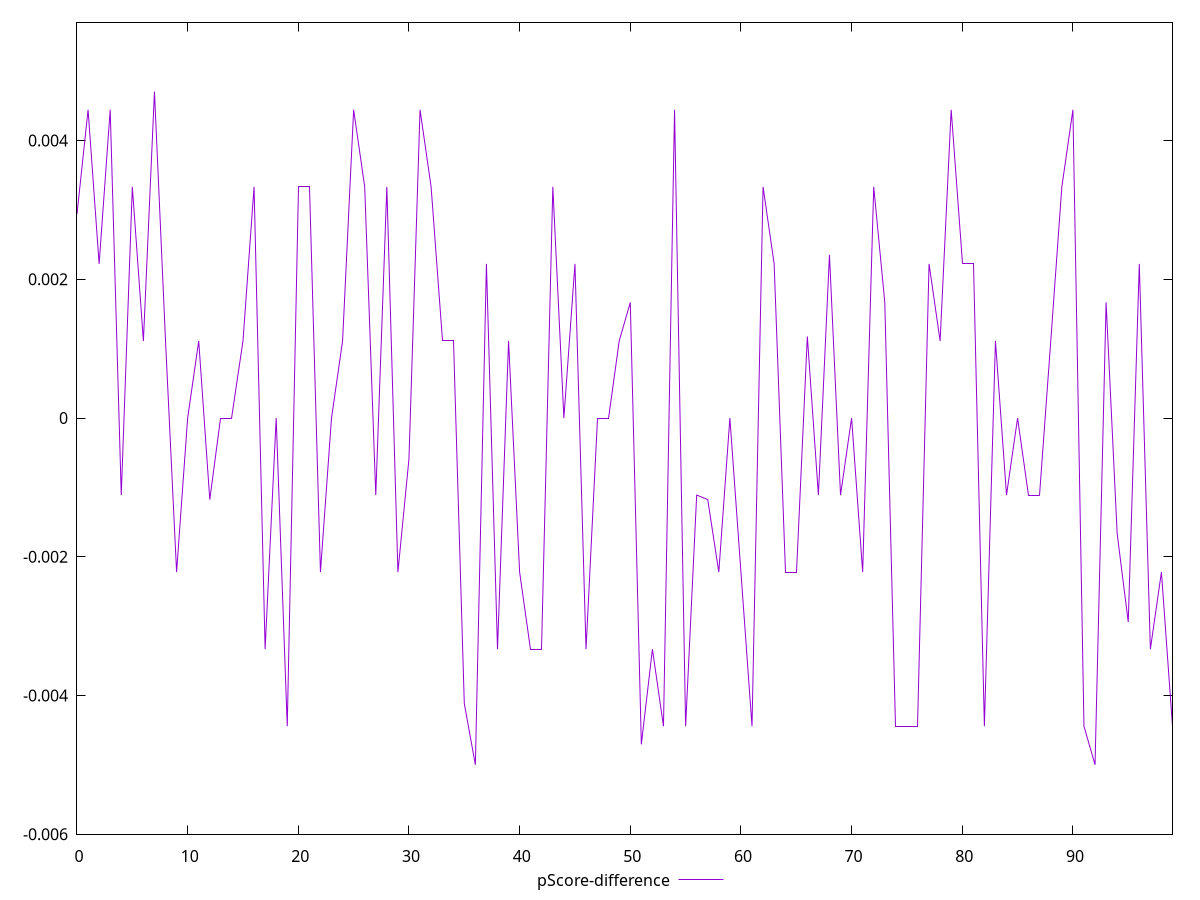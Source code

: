 reset

$pScoreDifference <<EOF
0 0.0029411764705882804
1 0.004444444444444473
2 0.0022222222222222365
3 0.004444444444444473
4 -0.0011111111111110628
5 0.0033333333333334103
6 0.0011111111111111738
7 0.004705882352941171
8 0.0011111111111110628
9 -0.0022222222222222365
10 0
11 0.0011111111111111738
12 -0.0011764705882352788
13 0
14 0
15 0.0011111111111111738
16 0.0033333333333332993
17 -0.0033333333333332993
18 0
19 -0.004444444444444362
20 0.0033333333333334103
21 0.0033333333333332993
22 -0.0022222222222222365
23 0
24 0.0011111111111111738
25 0.004444444444444473
26 0.0033333333333332993
27 -0.0011111111111110628
28 0.0033333333333332993
29 -0.0022222222222222365
30 -0.0005882352941176672
31 0.004444444444444473
32 0.0033333333333332993
33 0.0011111111111111738
34 0.0011111111111111738
35 -0.004117647058823504
36 -0.0050000000000000044
37 0.0022222222222222365
38 -0.0033333333333334103
39 0.0011111111111111738
40 -0.0022222222222222365
41 -0.0033333333333332993
42 -0.0033333333333332993
43 0.0033333333333332993
44 0
45 0.0022222222222222365
46 -0.0033333333333332993
47 0
48 0
49 0.0011111111111110628
50 0.0016666666666667052
51 -0.004705882352941171
52 -0.0033333333333334103
53 -0.004444444444444362
54 0.004444444444444473
55 -0.004444444444444473
56 -0.0011111111111111738
57 -0.0011764705882352788
58 -0.0022222222222222365
59 0
60 -0.0022222222222222365
61 -0.004444444444444362
62 0.0033333333333332993
63 0.0022222222222222365
64 -0.0022222222222222365
65 -0.0022222222222222365
66 0.0011764705882353343
67 -0.0011111111111110628
68 0.002352941176470613
69 -0.0011111111111111738
70 0
71 -0.0022222222222222365
72 0.0033333333333332993
73 0.0016666666666665941
74 -0.004444444444444362
75 -0.004444444444444362
76 -0.004444444444444362
77 0.0022222222222222365
78 0.0011111111111111738
79 0.004444444444444473
80 0.0022222222222222365
81 0.0022222222222222365
82 -0.004444444444444473
83 0.0011111111111110628
84 -0.0011111111111111738
85 0
86 -0.0011111111111110628
87 -0.0011111111111111738
88 0.0011111111111110628
89 0.0033333333333332993
90 0.004444444444444473
91 -0.004444444444444473
92 -0.0050000000000000044
93 0.0016666666666665941
94 -0.0016666666666667052
95 -0.002941176470588225
96 0.0022222222222222365
97 -0.0033333333333332993
98 -0.0022222222222222365
99 -0.004444444444444362
EOF

set key outside below
set xrange [0:99]
set yrange [-0.0060000000000000045:0.005705882352941171]
set trange [-0.0060000000000000045:0.005705882352941171]
set terminal svg size 640, 500 enhanced background rgb 'white'
set output "report_00013_2021-02-09T12-04-24.940Z/uses-http2/samples/pages+cached+noadtech+nomedia/pScore-difference/values.svg"

plot $pScoreDifference title "pScore-difference" with line

reset
